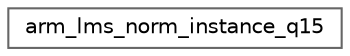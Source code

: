 digraph "Graphical Class Hierarchy"
{
 // LATEX_PDF_SIZE
  bgcolor="transparent";
  edge [fontname=Helvetica,fontsize=10,labelfontname=Helvetica,labelfontsize=10];
  node [fontname=Helvetica,fontsize=10,shape=box,height=0.2,width=0.4];
  rankdir="LR";
  Node0 [id="Node000000",label="arm_lms_norm_instance_q15",height=0.2,width=0.4,color="grey40", fillcolor="white", style="filled",URL="$structarm__lms__norm__instance__q15.html",tooltip="Instance structure for the Q15 normalized LMS filter."];
}
